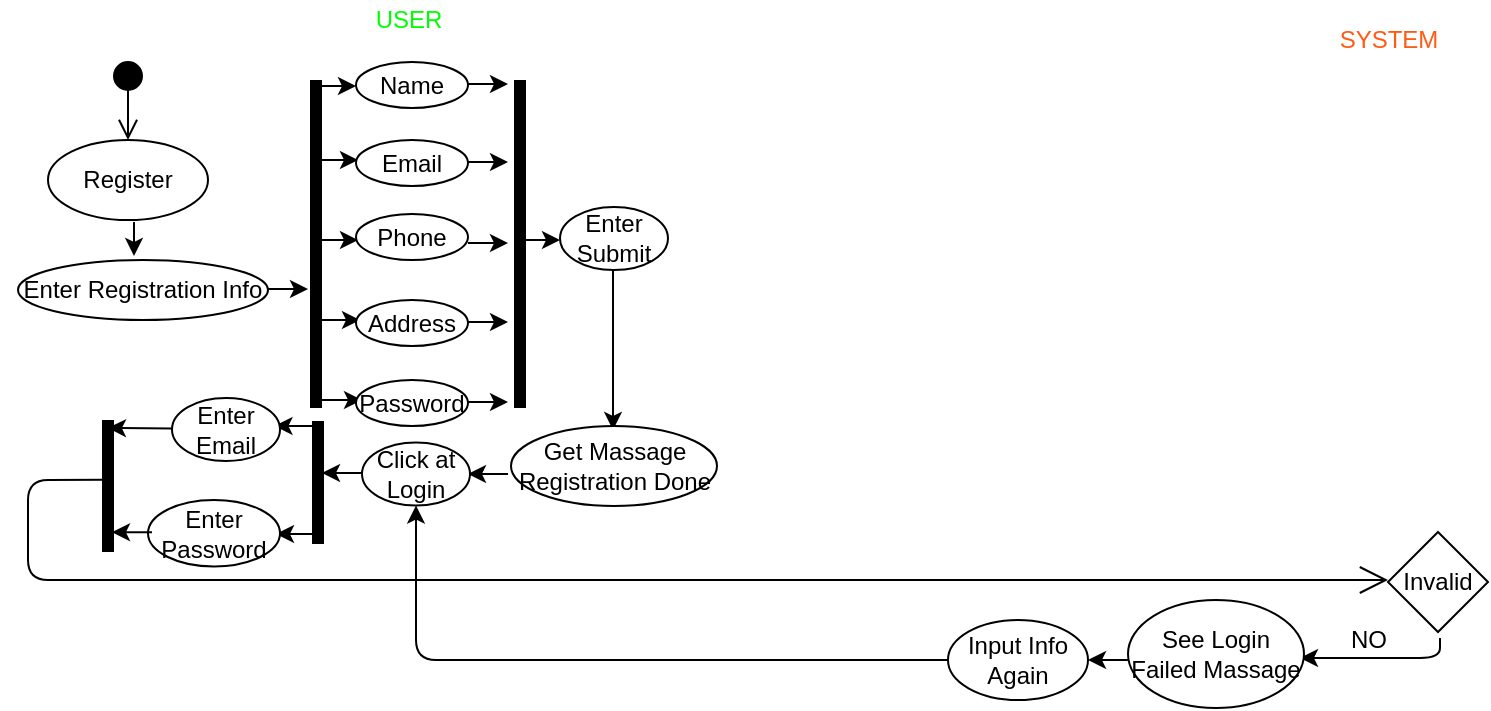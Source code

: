 <mxfile version="14.9.6" type="github">
  <diagram id="HthFx6uO3zYo_ckJuj4v" name="Page-1">
    <mxGraphModel dx="1038" dy="579" grid="1" gridSize="10" guides="1" tooltips="1" connect="1" arrows="1" fold="1" page="1" pageScale="1" pageWidth="827" pageHeight="1169" math="0" shadow="0">
      <root>
        <mxCell id="0" />
        <mxCell id="1" parent="0" />
        <mxCell id="RfUzpFnTfJlXqgFR28xh-3" value="" style="html=1;verticalAlign=bottom;startArrow=circle;startFill=1;endArrow=open;startSize=6;endSize=8;" edge="1" parent="1">
          <mxGeometry width="80" relative="1" as="geometry">
            <mxPoint x="90" y="30" as="sourcePoint" />
            <mxPoint x="90" y="70" as="targetPoint" />
          </mxGeometry>
        </mxCell>
        <mxCell id="RfUzpFnTfJlXqgFR28xh-4" value="Register" style="ellipse;whiteSpace=wrap;html=1;" vertex="1" parent="1">
          <mxGeometry x="50" y="70" width="80" height="40" as="geometry" />
        </mxCell>
        <mxCell id="RfUzpFnTfJlXqgFR28xh-6" value="" style="endArrow=classic;html=1;" edge="1" parent="1">
          <mxGeometry width="50" height="50" relative="1" as="geometry">
            <mxPoint x="93" y="111" as="sourcePoint" />
            <mxPoint x="93" y="128" as="targetPoint" />
          </mxGeometry>
        </mxCell>
        <mxCell id="RfUzpFnTfJlXqgFR28xh-7" value="Enter Registration Info" style="ellipse;whiteSpace=wrap;html=1;" vertex="1" parent="1">
          <mxGeometry x="35" y="130" width="125" height="30" as="geometry" />
        </mxCell>
        <mxCell id="RfUzpFnTfJlXqgFR28xh-8" value="" style="shape=line;html=1;strokeWidth=6;rotation=-90;" vertex="1" parent="1">
          <mxGeometry x="102" y="117" width="164" height="10" as="geometry" />
        </mxCell>
        <mxCell id="RfUzpFnTfJlXqgFR28xh-10" value="" style="endArrow=classic;html=1;" edge="1" parent="1">
          <mxGeometry width="50" height="50" relative="1" as="geometry">
            <mxPoint x="160" y="144.5" as="sourcePoint" />
            <mxPoint x="180" y="144.5" as="targetPoint" />
          </mxGeometry>
        </mxCell>
        <mxCell id="RfUzpFnTfJlXqgFR28xh-11" value="" style="endArrow=classic;html=1;" edge="1" parent="1">
          <mxGeometry width="50" height="50" relative="1" as="geometry">
            <mxPoint x="184" y="43" as="sourcePoint" />
            <mxPoint x="204" y="43" as="targetPoint" />
          </mxGeometry>
        </mxCell>
        <mxCell id="RfUzpFnTfJlXqgFR28xh-12" value="" style="endArrow=classic;html=1;" edge="1" parent="1">
          <mxGeometry width="50" height="50" relative="1" as="geometry">
            <mxPoint x="185" y="80" as="sourcePoint" />
            <mxPoint x="205" y="80" as="targetPoint" />
          </mxGeometry>
        </mxCell>
        <mxCell id="RfUzpFnTfJlXqgFR28xh-13" value="" style="endArrow=classic;html=1;" edge="1" parent="1">
          <mxGeometry width="50" height="50" relative="1" as="geometry">
            <mxPoint x="185" y="120" as="sourcePoint" />
            <mxPoint x="205" y="120" as="targetPoint" />
          </mxGeometry>
        </mxCell>
        <mxCell id="RfUzpFnTfJlXqgFR28xh-14" value="" style="endArrow=classic;html=1;" edge="1" parent="1">
          <mxGeometry width="50" height="50" relative="1" as="geometry">
            <mxPoint x="186" y="160" as="sourcePoint" />
            <mxPoint x="206" y="160" as="targetPoint" />
          </mxGeometry>
        </mxCell>
        <mxCell id="RfUzpFnTfJlXqgFR28xh-15" value="" style="endArrow=classic;html=1;" edge="1" parent="1">
          <mxGeometry width="50" height="50" relative="1" as="geometry">
            <mxPoint x="187" y="200" as="sourcePoint" />
            <mxPoint x="207" y="200" as="targetPoint" />
          </mxGeometry>
        </mxCell>
        <mxCell id="RfUzpFnTfJlXqgFR28xh-16" value="Name" style="ellipse;whiteSpace=wrap;html=1;" vertex="1" parent="1">
          <mxGeometry x="204" y="31" width="56" height="23" as="geometry" />
        </mxCell>
        <mxCell id="RfUzpFnTfJlXqgFR28xh-18" value="Email" style="ellipse;whiteSpace=wrap;html=1;" vertex="1" parent="1">
          <mxGeometry x="204" y="70" width="56" height="23" as="geometry" />
        </mxCell>
        <mxCell id="RfUzpFnTfJlXqgFR28xh-19" value="Phone" style="ellipse;whiteSpace=wrap;html=1;" vertex="1" parent="1">
          <mxGeometry x="204" y="107" width="56" height="23" as="geometry" />
        </mxCell>
        <mxCell id="RfUzpFnTfJlXqgFR28xh-20" value="Address" style="ellipse;whiteSpace=wrap;html=1;" vertex="1" parent="1">
          <mxGeometry x="204" y="150" width="56" height="23" as="geometry" />
        </mxCell>
        <mxCell id="RfUzpFnTfJlXqgFR28xh-21" value="Password" style="ellipse;whiteSpace=wrap;html=1;" vertex="1" parent="1">
          <mxGeometry x="204" y="190" width="56" height="23" as="geometry" />
        </mxCell>
        <mxCell id="RfUzpFnTfJlXqgFR28xh-22" value="" style="endArrow=classic;html=1;" edge="1" parent="1">
          <mxGeometry width="50" height="50" relative="1" as="geometry">
            <mxPoint x="260" y="42" as="sourcePoint" />
            <mxPoint x="280" y="42" as="targetPoint" />
          </mxGeometry>
        </mxCell>
        <mxCell id="RfUzpFnTfJlXqgFR28xh-23" value="" style="endArrow=classic;html=1;" edge="1" parent="1">
          <mxGeometry width="50" height="50" relative="1" as="geometry">
            <mxPoint x="260" y="81" as="sourcePoint" />
            <mxPoint x="280" y="81" as="targetPoint" />
          </mxGeometry>
        </mxCell>
        <mxCell id="RfUzpFnTfJlXqgFR28xh-24" value="" style="endArrow=classic;html=1;" edge="1" parent="1">
          <mxGeometry width="50" height="50" relative="1" as="geometry">
            <mxPoint x="260" y="121.5" as="sourcePoint" />
            <mxPoint x="280" y="121.5" as="targetPoint" />
          </mxGeometry>
        </mxCell>
        <mxCell id="RfUzpFnTfJlXqgFR28xh-25" value="" style="endArrow=classic;html=1;" edge="1" parent="1">
          <mxGeometry width="50" height="50" relative="1" as="geometry">
            <mxPoint x="260" y="161" as="sourcePoint" />
            <mxPoint x="280" y="161" as="targetPoint" />
          </mxGeometry>
        </mxCell>
        <mxCell id="RfUzpFnTfJlXqgFR28xh-26" value="" style="endArrow=classic;html=1;" edge="1" parent="1">
          <mxGeometry width="50" height="50" relative="1" as="geometry">
            <mxPoint x="260" y="201" as="sourcePoint" />
            <mxPoint x="280" y="201" as="targetPoint" />
          </mxGeometry>
        </mxCell>
        <mxCell id="RfUzpFnTfJlXqgFR28xh-27" value="" style="shape=line;html=1;strokeWidth=6;rotation=-90;" vertex="1" parent="1">
          <mxGeometry x="204" y="117" width="164" height="10" as="geometry" />
        </mxCell>
        <mxCell id="RfUzpFnTfJlXqgFR28xh-28" value="" style="endArrow=classic;html=1;" edge="1" parent="1">
          <mxGeometry width="50" height="50" relative="1" as="geometry">
            <mxPoint x="286" y="120" as="sourcePoint" />
            <mxPoint x="306" y="120" as="targetPoint" />
          </mxGeometry>
        </mxCell>
        <mxCell id="RfUzpFnTfJlXqgFR28xh-29" value="Enter Submit" style="ellipse;whiteSpace=wrap;html=1;" vertex="1" parent="1">
          <mxGeometry x="306" y="103.5" width="54" height="31.5" as="geometry" />
        </mxCell>
        <mxCell id="RfUzpFnTfJlXqgFR28xh-30" value="" style="endArrow=classic;html=1;" edge="1" parent="1">
          <mxGeometry width="50" height="50" relative="1" as="geometry">
            <mxPoint x="332.5" y="135" as="sourcePoint" />
            <mxPoint x="332.5" y="215" as="targetPoint" />
          </mxGeometry>
        </mxCell>
        <mxCell id="RfUzpFnTfJlXqgFR28xh-31" value="Get Massage Registration Done" style="ellipse;whiteSpace=wrap;html=1;" vertex="1" parent="1">
          <mxGeometry x="281.5" y="213" width="103" height="40" as="geometry" />
        </mxCell>
        <mxCell id="RfUzpFnTfJlXqgFR28xh-32" value="" style="endArrow=classic;html=1;" edge="1" parent="1">
          <mxGeometry width="50" height="50" relative="1" as="geometry">
            <mxPoint x="280" y="237" as="sourcePoint" />
            <mxPoint x="260" y="237" as="targetPoint" />
          </mxGeometry>
        </mxCell>
        <mxCell id="RfUzpFnTfJlXqgFR28xh-33" value="Click at Login" style="ellipse;whiteSpace=wrap;html=1;" vertex="1" parent="1">
          <mxGeometry x="207" y="221.25" width="54" height="31.5" as="geometry" />
        </mxCell>
        <mxCell id="RfUzpFnTfJlXqgFR28xh-34" value="" style="endArrow=classic;html=1;" edge="1" parent="1">
          <mxGeometry width="50" height="50" relative="1" as="geometry">
            <mxPoint x="207" y="236.5" as="sourcePoint" />
            <mxPoint x="187" y="236.5" as="targetPoint" />
          </mxGeometry>
        </mxCell>
        <mxCell id="RfUzpFnTfJlXqgFR28xh-35" value="" style="shape=line;html=1;strokeWidth=6;rotation=-90;" vertex="1" parent="1">
          <mxGeometry x="154.25" y="236.25" width="61.5" height="10" as="geometry" />
        </mxCell>
        <mxCell id="RfUzpFnTfJlXqgFR28xh-36" value="" style="endArrow=classic;html=1;" edge="1" parent="1">
          <mxGeometry width="50" height="50" relative="1" as="geometry">
            <mxPoint x="183.25" y="213" as="sourcePoint" />
            <mxPoint x="163.25" y="213" as="targetPoint" />
          </mxGeometry>
        </mxCell>
        <mxCell id="RfUzpFnTfJlXqgFR28xh-37" value="" style="endArrow=classic;html=1;" edge="1" parent="1">
          <mxGeometry width="50" height="50" relative="1" as="geometry">
            <mxPoint x="184" y="267" as="sourcePoint" />
            <mxPoint x="164" y="267" as="targetPoint" />
          </mxGeometry>
        </mxCell>
        <mxCell id="RfUzpFnTfJlXqgFR28xh-38" value="Enter Email" style="ellipse;whiteSpace=wrap;html=1;" vertex="1" parent="1">
          <mxGeometry x="112" y="199" width="54" height="31.5" as="geometry" />
        </mxCell>
        <mxCell id="RfUzpFnTfJlXqgFR28xh-39" value="Enter Password" style="ellipse;whiteSpace=wrap;html=1;" vertex="1" parent="1">
          <mxGeometry x="100" y="250" width="66" height="33.25" as="geometry" />
        </mxCell>
        <mxCell id="RfUzpFnTfJlXqgFR28xh-40" value="" style="shape=line;html=1;strokeWidth=6;rotation=-90;" vertex="1" parent="1">
          <mxGeometry x="47" y="238" width="66" height="10" as="geometry" />
        </mxCell>
        <mxCell id="RfUzpFnTfJlXqgFR28xh-41" value="" style="endArrow=classic;html=1;" edge="1" parent="1">
          <mxGeometry width="50" height="50" relative="1" as="geometry">
            <mxPoint x="112" y="214.25" as="sourcePoint" />
            <mxPoint x="80" y="214" as="targetPoint" />
          </mxGeometry>
        </mxCell>
        <mxCell id="RfUzpFnTfJlXqgFR28xh-42" value="" style="endArrow=classic;html=1;" edge="1" parent="1">
          <mxGeometry width="50" height="50" relative="1" as="geometry">
            <mxPoint x="102" y="266.13" as="sourcePoint" />
            <mxPoint x="82" y="266.13" as="targetPoint" />
          </mxGeometry>
        </mxCell>
        <mxCell id="RfUzpFnTfJlXqgFR28xh-43" value="" style="endArrow=open;endFill=1;endSize=12;html=1;exitX=0.548;exitY=0.3;exitDx=0;exitDy=0;exitPerimeter=0;" edge="1" parent="1" source="RfUzpFnTfJlXqgFR28xh-40">
          <mxGeometry width="160" relative="1" as="geometry">
            <mxPoint x="330" y="170" as="sourcePoint" />
            <mxPoint x="720" y="290" as="targetPoint" />
            <Array as="points">
              <mxPoint x="40" y="240" />
              <mxPoint x="40" y="290" />
            </Array>
          </mxGeometry>
        </mxCell>
        <mxCell id="RfUzpFnTfJlXqgFR28xh-44" value="&lt;font color=&quot;#00ff00&quot;&gt;USER&lt;/font&gt;" style="text;html=1;align=center;verticalAlign=middle;resizable=0;points=[];autosize=1;strokeColor=none;" vertex="1" parent="1">
          <mxGeometry x="205" width="50" height="20" as="geometry" />
        </mxCell>
        <mxCell id="RfUzpFnTfJlXqgFR28xh-45" value="&lt;font color=&quot;#ff5b14&quot;&gt;SYSTEM&lt;/font&gt;" style="text;html=1;align=center;verticalAlign=middle;resizable=0;points=[];autosize=1;strokeColor=none;" vertex="1" parent="1">
          <mxGeometry x="685" y="10" width="70" height="20" as="geometry" />
        </mxCell>
        <mxCell id="RfUzpFnTfJlXqgFR28xh-46" value="Invalid" style="rhombus;whiteSpace=wrap;html=1;strokeColor=#000000;" vertex="1" parent="1">
          <mxGeometry x="720" y="266" width="50" height="50" as="geometry" />
        </mxCell>
        <mxCell id="RfUzpFnTfJlXqgFR28xh-47" value="" style="endArrow=classic;html=1;" edge="1" parent="1">
          <mxGeometry width="50" height="50" relative="1" as="geometry">
            <mxPoint x="746" y="319" as="sourcePoint" />
            <mxPoint x="676" y="329" as="targetPoint" />
            <Array as="points">
              <mxPoint x="746" y="329" />
            </Array>
          </mxGeometry>
        </mxCell>
        <mxCell id="RfUzpFnTfJlXqgFR28xh-48" value="NO" style="text;html=1;align=center;verticalAlign=middle;resizable=0;points=[];autosize=1;strokeColor=none;" vertex="1" parent="1">
          <mxGeometry x="695" y="310" width="30" height="20" as="geometry" />
        </mxCell>
        <mxCell id="RfUzpFnTfJlXqgFR28xh-49" value="See Login Failed Massage" style="ellipse;whiteSpace=wrap;html=1;" vertex="1" parent="1">
          <mxGeometry x="590" y="300" width="88" height="54" as="geometry" />
        </mxCell>
        <mxCell id="RfUzpFnTfJlXqgFR28xh-50" value="" style="endArrow=classic;html=1;" edge="1" parent="1">
          <mxGeometry width="50" height="50" relative="1" as="geometry">
            <mxPoint x="590" y="330" as="sourcePoint" />
            <mxPoint x="570" y="330" as="targetPoint" />
          </mxGeometry>
        </mxCell>
        <mxCell id="RfUzpFnTfJlXqgFR28xh-51" value="Input Info Again" style="ellipse;whiteSpace=wrap;html=1;" vertex="1" parent="1">
          <mxGeometry x="500" y="310" width="70" height="40" as="geometry" />
        </mxCell>
        <mxCell id="RfUzpFnTfJlXqgFR28xh-52" value="" style="endArrow=classic;html=1;exitX=0;exitY=0.5;exitDx=0;exitDy=0;entryX=0.5;entryY=1;entryDx=0;entryDy=0;" edge="1" parent="1" source="RfUzpFnTfJlXqgFR28xh-51" target="RfUzpFnTfJlXqgFR28xh-33">
          <mxGeometry width="50" height="50" relative="1" as="geometry">
            <mxPoint x="390" y="190" as="sourcePoint" />
            <mxPoint x="440" y="140" as="targetPoint" />
            <Array as="points">
              <mxPoint x="234" y="330" />
            </Array>
          </mxGeometry>
        </mxCell>
      </root>
    </mxGraphModel>
  </diagram>
</mxfile>
